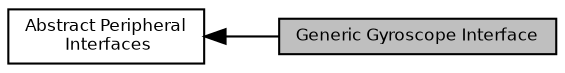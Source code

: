 digraph "Generic Gyroscope Interface"
{
  bgcolor="transparent";
  edge [fontname="Helvetica",fontsize="8",labelfontname="Helvetica",labelfontsize="8"];
  node [fontname="Helvetica",fontsize="8",shape=record];
  rankdir=LR;
  Node0 [label="Generic Gyroscope Interface",height=0.2,width=0.4,color="black", fillcolor="grey75", style="filled", fontcolor="black"];
  Node1 [label="Abstract Peripheral\l Interfaces",height=0.2,width=0.4,color="black",URL="$group___h_a_l___a_b_s_t_r_a_c_t___p_e_r_i_p_h_e_r_a_l_s.html",tooltip="HAL Abstract Peripheral Interfaces. "];
  Node1->Node0 [shape=plaintext, dir="back", style="solid"];
}
